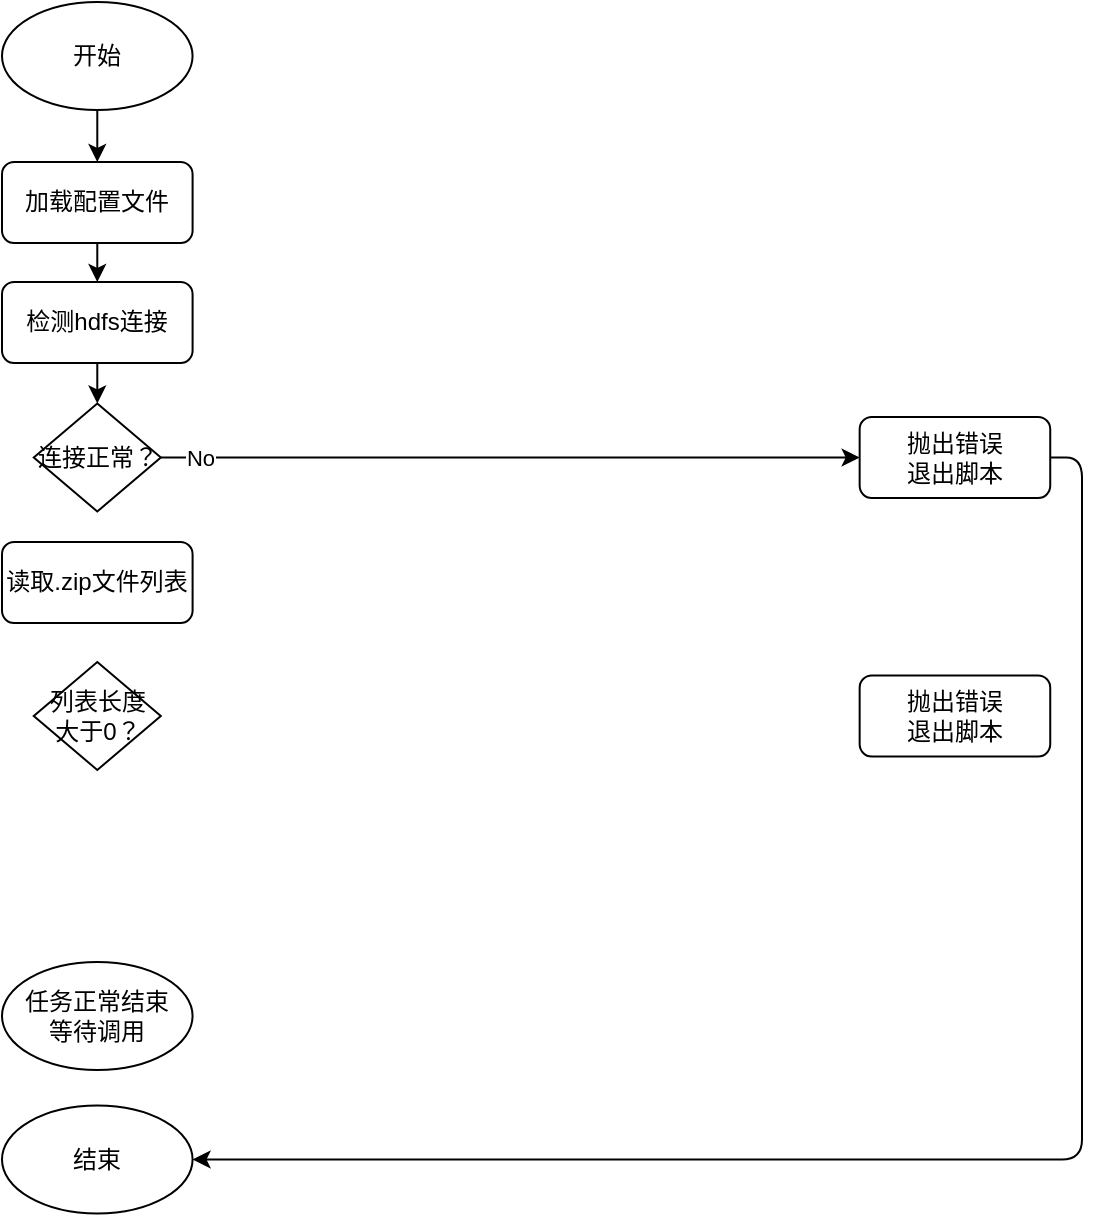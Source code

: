 <mxfile version="14.8.1" type="github">
  <diagram id="C5RBs43oDa-KdzZeNtuy" name="Page-1">
    <mxGraphModel dx="1185" dy="635" grid="1" gridSize="10" guides="1" tooltips="1" connect="1" arrows="1" fold="1" page="1" pageScale="1" pageWidth="827" pageHeight="1169" math="0" shadow="0">
      <root>
        <mxCell id="WIyWlLk6GJQsqaUBKTNV-0" />
        <mxCell id="WIyWlLk6GJQsqaUBKTNV-1" parent="WIyWlLk6GJQsqaUBKTNV-0" />
        <mxCell id="Qo23SKRH1Hzx0aLMsCAz-0" value="开始" style="ellipse;whiteSpace=wrap;html=1;" vertex="1" parent="WIyWlLk6GJQsqaUBKTNV-1">
          <mxGeometry x="110" y="10" width="95.294" height="54" as="geometry" />
        </mxCell>
        <mxCell id="Qo23SKRH1Hzx0aLMsCAz-1" value="抛出错误&lt;br&gt;退出脚本" style="rounded=1;whiteSpace=wrap;html=1;" vertex="1" parent="WIyWlLk6GJQsqaUBKTNV-1">
          <mxGeometry x="538.824" y="217.5" width="95.294" height="40.5" as="geometry" />
        </mxCell>
        <mxCell id="Qo23SKRH1Hzx0aLMsCAz-2" value="连接正常？" style="rhombus;whiteSpace=wrap;html=1;" vertex="1" parent="WIyWlLk6GJQsqaUBKTNV-1">
          <mxGeometry x="125.882" y="210.75" width="63.529" height="54" as="geometry" />
        </mxCell>
        <mxCell id="Qo23SKRH1Hzx0aLMsCAz-8" style="edgeStyle=orthogonalEdgeStyle;rounded=0;orthogonalLoop=1;jettySize=auto;html=1;exitX=0.5;exitY=1;exitDx=0;exitDy=0;entryX=0.5;entryY=0;entryDx=0;entryDy=0;" edge="1" parent="WIyWlLk6GJQsqaUBKTNV-1" source="Qo23SKRH1Hzx0aLMsCAz-3" target="Qo23SKRH1Hzx0aLMsCAz-2">
          <mxGeometry x="110" y="75.75" as="geometry" />
        </mxCell>
        <mxCell id="Qo23SKRH1Hzx0aLMsCAz-3" value="检测hdfs连接" style="rounded=1;whiteSpace=wrap;html=1;" vertex="1" parent="WIyWlLk6GJQsqaUBKTNV-1">
          <mxGeometry x="110" y="150" width="95.294" height="40.5" as="geometry" />
        </mxCell>
        <mxCell id="Qo23SKRH1Hzx0aLMsCAz-7" style="edgeStyle=orthogonalEdgeStyle;rounded=0;orthogonalLoop=1;jettySize=auto;html=1;exitX=0.5;exitY=1;exitDx=0;exitDy=0;entryX=0.5;entryY=0;entryDx=0;entryDy=0;" edge="1" parent="WIyWlLk6GJQsqaUBKTNV-1" source="Qo23SKRH1Hzx0aLMsCAz-0" target="Qo23SKRH1Hzx0aLMsCAz-21">
          <mxGeometry x="110" y="40" as="geometry">
            <mxPoint x="158" y="140" as="targetPoint" />
          </mxGeometry>
        </mxCell>
        <mxCell id="Qo23SKRH1Hzx0aLMsCAz-4" value="结束" style="ellipse;whiteSpace=wrap;html=1;" vertex="1" parent="WIyWlLk6GJQsqaUBKTNV-1">
          <mxGeometry x="110" y="561.75" width="95.294" height="54" as="geometry" />
        </mxCell>
        <mxCell id="Qo23SKRH1Hzx0aLMsCAz-11" value="" style="edgeStyle=elbowEdgeStyle;elbow=horizontal;endArrow=classic;html=1;exitX=1;exitY=0.5;exitDx=0;exitDy=0;entryX=1;entryY=0.5;entryDx=0;entryDy=0;" edge="1" parent="WIyWlLk6GJQsqaUBKTNV-1" source="Qo23SKRH1Hzx0aLMsCAz-1" target="Qo23SKRH1Hzx0aLMsCAz-4">
          <mxGeometry x="110" y="75.75" width="50" height="50" as="geometry">
            <mxPoint x="324.412" y="568.5" as="sourcePoint" />
            <mxPoint x="364.118" y="534.75" as="targetPoint" />
            <Array as="points">
              <mxPoint x="650" y="426.75" />
            </Array>
          </mxGeometry>
        </mxCell>
        <mxCell id="Qo23SKRH1Hzx0aLMsCAz-19" value="" style="endArrow=classic;html=1;exitX=1;exitY=0.5;exitDx=0;exitDy=0;entryX=0;entryY=0.5;entryDx=0;entryDy=0;" edge="1" parent="WIyWlLk6GJQsqaUBKTNV-1" source="Qo23SKRH1Hzx0aLMsCAz-2" target="Qo23SKRH1Hzx0aLMsCAz-1">
          <mxGeometry width="50" height="50" relative="1" as="geometry">
            <mxPoint x="360" y="405.75" as="sourcePoint" />
            <mxPoint x="410" y="355.75" as="targetPoint" />
          </mxGeometry>
        </mxCell>
        <mxCell id="Qo23SKRH1Hzx0aLMsCAz-20" value="No" style="edgeLabel;html=1;align=center;verticalAlign=middle;resizable=0;points=[];" vertex="1" connectable="0" parent="Qo23SKRH1Hzx0aLMsCAz-19">
          <mxGeometry x="-0.892" relative="1" as="geometry">
            <mxPoint as="offset" />
          </mxGeometry>
        </mxCell>
        <mxCell id="Qo23SKRH1Hzx0aLMsCAz-21" value="加载配置文件" style="rounded=1;whiteSpace=wrap;html=1;" vertex="1" parent="WIyWlLk6GJQsqaUBKTNV-1">
          <mxGeometry x="110" y="90" width="95.294" height="40.5" as="geometry" />
        </mxCell>
        <mxCell id="Qo23SKRH1Hzx0aLMsCAz-23" value="" style="endArrow=classic;html=1;exitX=0.5;exitY=1;exitDx=0;exitDy=0;entryX=0.5;entryY=0;entryDx=0;entryDy=0;" edge="1" parent="WIyWlLk6GJQsqaUBKTNV-1" source="Qo23SKRH1Hzx0aLMsCAz-21" target="Qo23SKRH1Hzx0aLMsCAz-3">
          <mxGeometry width="50" height="50" relative="1" as="geometry">
            <mxPoint x="360" y="260" as="sourcePoint" />
            <mxPoint x="410" y="210" as="targetPoint" />
          </mxGeometry>
        </mxCell>
        <mxCell id="Qo23SKRH1Hzx0aLMsCAz-24" value="读取.zip文件列表" style="rounded=1;whiteSpace=wrap;html=1;" vertex="1" parent="WIyWlLk6GJQsqaUBKTNV-1">
          <mxGeometry x="110" y="280" width="95.294" height="40.5" as="geometry" />
        </mxCell>
        <mxCell id="Qo23SKRH1Hzx0aLMsCAz-26" value="任务正常结束&lt;br&gt;等待调用" style="ellipse;whiteSpace=wrap;html=1;" vertex="1" parent="WIyWlLk6GJQsqaUBKTNV-1">
          <mxGeometry x="110" y="490" width="95.294" height="54" as="geometry" />
        </mxCell>
        <mxCell id="Qo23SKRH1Hzx0aLMsCAz-27" value="列表长度&lt;br&gt;大于0？" style="rhombus;whiteSpace=wrap;html=1;" vertex="1" parent="WIyWlLk6GJQsqaUBKTNV-1">
          <mxGeometry x="125.882" y="340" width="63.529" height="54" as="geometry" />
        </mxCell>
        <mxCell id="Qo23SKRH1Hzx0aLMsCAz-28" value="抛出错误&lt;br&gt;退出脚本" style="rounded=1;whiteSpace=wrap;html=1;" vertex="1" parent="WIyWlLk6GJQsqaUBKTNV-1">
          <mxGeometry x="538.824" y="346.75" width="95.294" height="40.5" as="geometry" />
        </mxCell>
      </root>
    </mxGraphModel>
  </diagram>
</mxfile>
